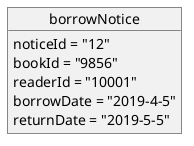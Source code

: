 @startuml
object borrowNotice{
    noticeId = "12"
    bookId = "9856"
    readerId = "10001"
    borrowDate = "2019-4-5"
    returnDate = "2019-5-5"
}
@enduml